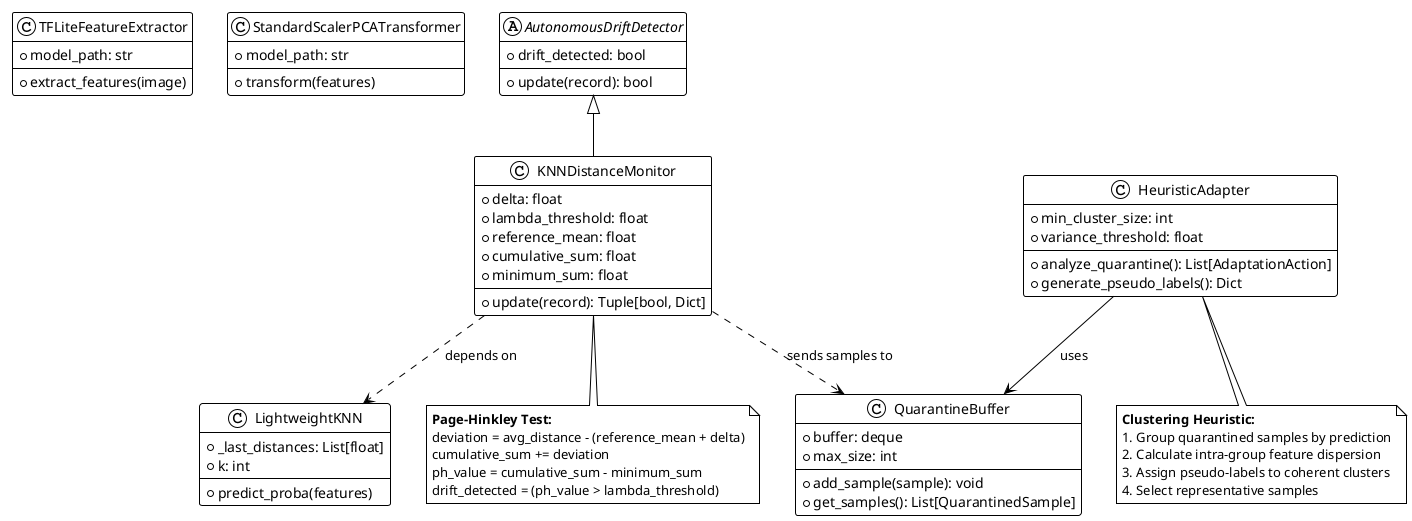 @startuml KNN Distance Monitor Class Diagram
!theme plain
skinparam backgroundColor white
skinparam classBackgroundColor white
skinparam classBorderColor black
skinparam direction left to right

' Feature Processing Classes
class TFLiteFeatureExtractor {
    +extract_features(image)
    +model_path: str
}

class StandardScalerPCATransformer {
    +transform(features)
    +model_path: str
}

' Classification Class
class LightweightKNN {
    +predict_proba(features)
    +_last_distances: List[float]
    +k: int
}

' Drift Detection Classes
abstract class AutonomousDriftDetector {
    +update(record): bool
    +drift_detected: bool
}

class KNNDistanceMonitor {
    +delta: float
    +lambda_threshold: float
    +reference_mean: float
    +cumulative_sum: float
    +minimum_sum: float
    +update(record): Tuple[bool, Dict]
}

' Adaptation System Classes
class QuarantineBuffer {
    +buffer: deque
    +max_size: int
    +add_sample(sample): void
    +get_samples(): List[QuarantinedSample]
}

class HeuristicAdapter {
    +min_cluster_size: int
    +variance_threshold: float
    +analyze_quarantine(): List[AdaptationAction]
    +generate_pseudo_labels(): Dict
}

' True class relationships from code
AutonomousDriftDetector <|-- KNNDistanceMonitor
KNNDistanceMonitor ..> LightweightKNN : depends on
HeuristicAdapter --> QuarantineBuffer : uses
KNNDistanceMonitor ..> QuarantineBuffer : sends samples to

note bottom of KNNDistanceMonitor
**Page-Hinkley Test:**
deviation = avg_distance - (reference_mean + delta)
cumulative_sum += deviation
ph_value = cumulative_sum - minimum_sum
drift_detected = (ph_value > lambda_threshold)
end note

note bottom of HeuristicAdapter
**Clustering Heuristic:**
1. Group quarantined samples by prediction
2. Calculate intra-group feature dispersion
3. Assign pseudo-labels to coherent clusters
4. Select representative samples
end note

@enduml